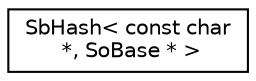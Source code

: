 digraph "Graphical Class Hierarchy"
{
 // LATEX_PDF_SIZE
  edge [fontname="Helvetica",fontsize="10",labelfontname="Helvetica",labelfontsize="10"];
  node [fontname="Helvetica",fontsize="10",shape=record];
  rankdir="LR";
  Node0 [label="SbHash\< const char\l *, SoBase * \>",height=0.2,width=0.4,color="black", fillcolor="white", style="filled",URL="$classSbHash.html",tooltip=" "];
}
